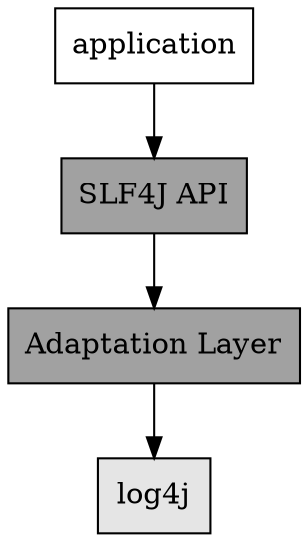 digraph collections {
 graph [
  center=true
]
{ 
    application [shape=box]
    "SLF4J API" [shape=box fillcolor=gray63 style=filled]
    "Adaptation Layer"[shape=box fillcolor=gray63 style=filled]
    "log4j"[shape=box, fillcolor=gray90 style=filled]
  }
node[group=main];
 application->"SLF4J API";
 "SLF4J API"->"Adaptation Layer";
 "Adaptation Layer"->"log4j"
}
